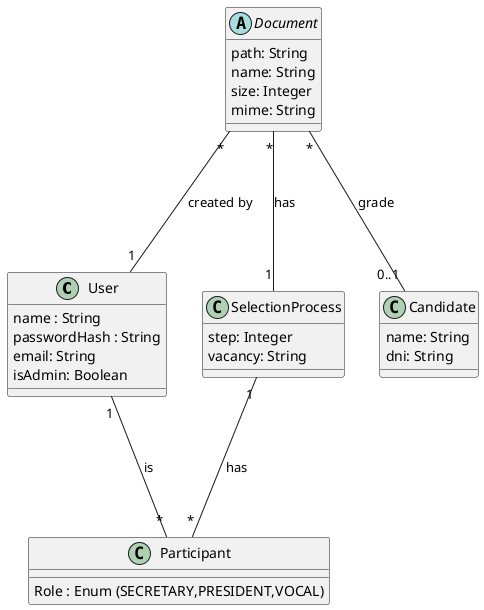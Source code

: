 @startuml
    class User {
        name : String
        passwordHash : String
        email: String
        isAdmin: Boolean
    }

    class Participant {
        Role : Enum (SECRETARY,PRESIDENT,VOCAL)
    }

    class SelectionProcess {
        step: Integer
        vacancy: String
    }

    class Candidate {
        name: String
        dni: String
    }

    abstract Document {
        path: String
        name: String
        size: Integer
        mime: String
    }

    User "1" --- "*" Participant : is
    SelectionProcess "1" --- "*" Participant : has

    Document "*" --- "1" User : created by
    Document "*" --- "1" SelectionProcess : has

    Document "*" --- "0..1" Candidate : grade
@enduml